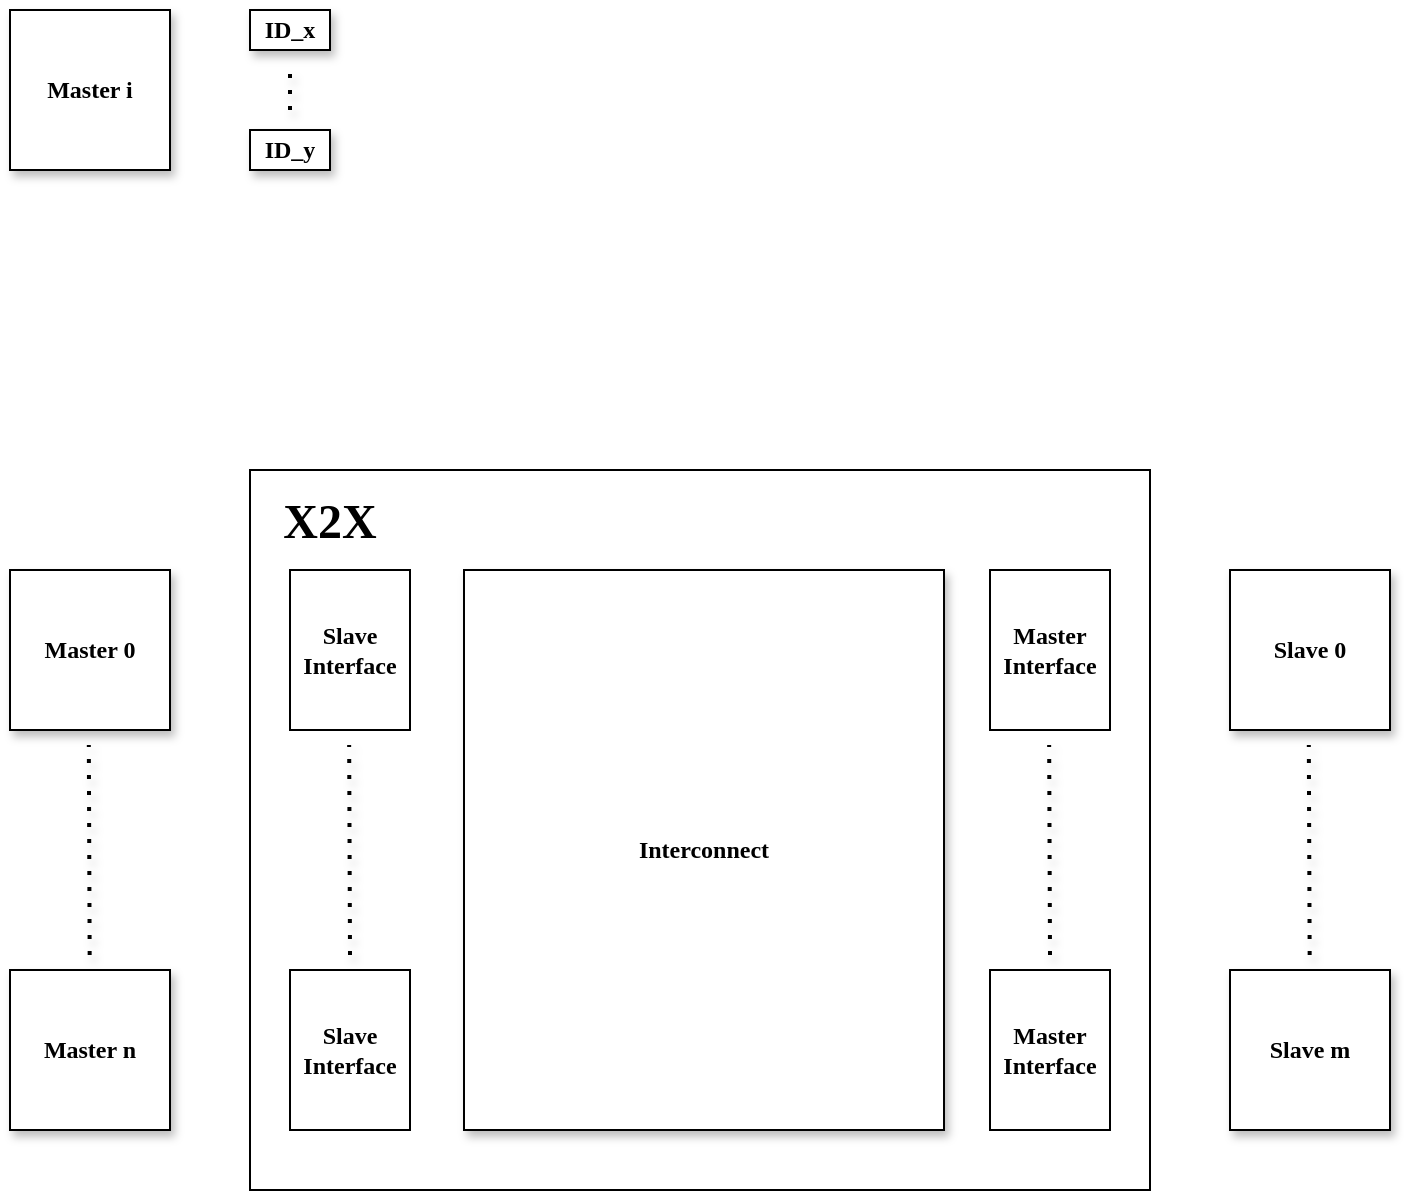 <mxfile version="13.7.5" type="device" pages="4"><diagram id="UUQxDrw_JMJ6pPUvP4u0" name="General"><mxGraphModel dx="1287" dy="624" grid="1" gridSize="10" guides="1" tooltips="1" connect="1" arrows="1" fold="1" page="1" pageScale="1" pageWidth="827" pageHeight="1169" math="0" shadow="0"><root><mxCell id="0"/><mxCell id="1" parent="0"/><mxCell id="ThXJu1HUKOh6JiU48WNh-1" value="&lt;font face=&quot;Times New Roman&quot; style=&quot;font-size: 48px&quot;&gt;&lt;b&gt;X2X&lt;/b&gt;&lt;/font&gt;" style="rounded=0;whiteSpace=wrap;html=1;" parent="1" vertex="1"><mxGeometry x="160" y="350" width="450" height="360" as="geometry"/></mxCell><mxCell id="DUWcECd7--OwE-c-jax4-2" value="&lt;font face=&quot;Times New Roman&quot;&gt;&lt;b&gt;Slave Interface&lt;/b&gt;&lt;/font&gt;" style="rounded=0;whiteSpace=wrap;html=1;" parent="1" vertex="1"><mxGeometry x="180" y="400" width="60" height="80" as="geometry"/></mxCell><mxCell id="DUWcECd7--OwE-c-jax4-4" value="&lt;font face=&quot;Times New Roman&quot;&gt;&lt;b&gt;Master Interface&lt;/b&gt;&lt;/font&gt;" style="rounded=0;whiteSpace=wrap;html=1;" parent="1" vertex="1"><mxGeometry x="530" y="400" width="60" height="80" as="geometry"/></mxCell><mxCell id="DUWcECd7--OwE-c-jax4-23" value="&lt;font face=&quot;Times New Roman&quot;&gt;&lt;b&gt;Slave Interface&lt;/b&gt;&lt;/font&gt;" style="rounded=0;whiteSpace=wrap;html=1;" parent="1" vertex="1"><mxGeometry x="180" y="600" width="60" height="80" as="geometry"/></mxCell><mxCell id="DUWcECd7--OwE-c-jax4-25" value="&lt;font face=&quot;Times New Roman&quot;&gt;&lt;b&gt;Master Interface&lt;/b&gt;&lt;/font&gt;" style="rounded=0;whiteSpace=wrap;html=1;" parent="1" vertex="1"><mxGeometry x="530" y="600" width="60" height="80" as="geometry"/></mxCell><mxCell id="DUWcECd7--OwE-c-jax4-30" value="&lt;font face=&quot;Times New Roman&quot;&gt;&lt;b&gt;Interconnect&lt;/b&gt;&lt;/font&gt;" style="rounded=0;whiteSpace=wrap;html=1;shadow=1;" parent="1" vertex="1"><mxGeometry x="267" y="400" width="240" height="280" as="geometry"/></mxCell><mxCell id="DUWcECd7--OwE-c-jax4-32" value="&lt;font face=&quot;Times New Roman&quot; style=&quot;font-size: 24px&quot;&gt;&lt;b&gt;X2X&lt;/b&gt;&lt;/font&gt;" style="text;html=1;strokeColor=none;fillColor=none;align=center;verticalAlign=middle;whiteSpace=wrap;rounded=0;shadow=1;" parent="1" vertex="1"><mxGeometry x="180" y="366" width="40" height="20" as="geometry"/></mxCell><mxCell id="DUWcECd7--OwE-c-jax4-33" value="" style="endArrow=none;dashed=1;html=1;dashPattern=1 3;strokeWidth=2;shadow=1;" parent="1" edge="1"><mxGeometry width="50" height="50" relative="1" as="geometry"><mxPoint x="210" y="592.5" as="sourcePoint"/><mxPoint x="209.58" y="487.5" as="targetPoint"/></mxGeometry></mxCell><mxCell id="DUWcECd7--OwE-c-jax4-36" value="&lt;font face=&quot;Times New Roman&quot;&gt;&lt;b&gt;Master 0&lt;/b&gt;&lt;/font&gt;" style="whiteSpace=wrap;html=1;aspect=fixed;shadow=1;" parent="1" vertex="1"><mxGeometry x="40" y="400" width="80" height="80" as="geometry"/></mxCell><mxCell id="DUWcECd7--OwE-c-jax4-37" value="&lt;font face=&quot;Times New Roman&quot;&gt;&lt;b&gt;Master n&lt;/b&gt;&lt;/font&gt;" style="whiteSpace=wrap;html=1;aspect=fixed;shadow=1;" parent="1" vertex="1"><mxGeometry x="40" y="600" width="80" height="80" as="geometry"/></mxCell><mxCell id="DUWcECd7--OwE-c-jax4-38" value="&lt;font face=&quot;Times New Roman&quot;&gt;&lt;b&gt;Slave 0&lt;/b&gt;&lt;/font&gt;" style="whiteSpace=wrap;html=1;aspect=fixed;shadow=1;" parent="1" vertex="1"><mxGeometry x="650" y="400" width="80" height="80" as="geometry"/></mxCell><mxCell id="DUWcECd7--OwE-c-jax4-39" value="&lt;font face=&quot;Times New Roman&quot;&gt;&lt;b&gt;Slave m&lt;/b&gt;&lt;/font&gt;" style="whiteSpace=wrap;html=1;aspect=fixed;shadow=1;" parent="1" vertex="1"><mxGeometry x="650" y="600" width="80" height="80" as="geometry"/></mxCell><mxCell id="DUWcECd7--OwE-c-jax4-40" value="&lt;font face=&quot;Times New Roman&quot;&gt;&lt;b&gt;Master i&lt;/b&gt;&lt;/font&gt;" style="whiteSpace=wrap;html=1;aspect=fixed;shadow=1;" parent="1" vertex="1"><mxGeometry x="40" y="120" width="80" height="80" as="geometry"/></mxCell><mxCell id="DUWcECd7--OwE-c-jax4-41" value="&lt;font face=&quot;Times New Roman&quot;&gt;&lt;b&gt;ID_x&lt;/b&gt;&lt;/font&gt;" style="rounded=0;whiteSpace=wrap;html=1;shadow=1;" parent="1" vertex="1"><mxGeometry x="160" y="120" width="40" height="20" as="geometry"/></mxCell><mxCell id="DUWcECd7--OwE-c-jax4-42" value="&lt;font face=&quot;Times New Roman&quot;&gt;&lt;b&gt;ID_y&lt;/b&gt;&lt;/font&gt;" style="rounded=0;whiteSpace=wrap;html=1;shadow=1;" parent="1" vertex="1"><mxGeometry x="160" y="180" width="40" height="20" as="geometry"/></mxCell><mxCell id="DUWcECd7--OwE-c-jax4-44" value="" style="endArrow=none;dashed=1;html=1;dashPattern=1 3;strokeWidth=2;shadow=1;" parent="1" edge="1"><mxGeometry width="50" height="50" relative="1" as="geometry"><mxPoint x="180" y="170" as="sourcePoint"/><mxPoint x="180" y="150" as="targetPoint"/></mxGeometry></mxCell><mxCell id="zOsHK0UlexHoa4VOcQZV-2" value="" style="endArrow=none;dashed=1;html=1;dashPattern=1 3;strokeWidth=2;shadow=1;" edge="1" parent="1"><mxGeometry width="50" height="50" relative="1" as="geometry"><mxPoint x="560" y="592.5" as="sourcePoint"/><mxPoint x="559.58" y="487.5" as="targetPoint"/></mxGeometry></mxCell><mxCell id="zOsHK0UlexHoa4VOcQZV-3" value="" style="endArrow=none;dashed=1;html=1;dashPattern=1 3;strokeWidth=2;shadow=1;" edge="1" parent="1"><mxGeometry width="50" height="50" relative="1" as="geometry"><mxPoint x="79.83" y="592.5" as="sourcePoint"/><mxPoint x="79.41" y="487.5" as="targetPoint"/></mxGeometry></mxCell><mxCell id="zOsHK0UlexHoa4VOcQZV-4" value="" style="endArrow=none;dashed=1;html=1;dashPattern=1 3;strokeWidth=2;shadow=1;" edge="1" parent="1"><mxGeometry width="50" height="50" relative="1" as="geometry"><mxPoint x="689.83" y="592.5" as="sourcePoint"/><mxPoint x="689.41" y="487.5" as="targetPoint"/></mxGeometry></mxCell></root></mxGraphModel></diagram><diagram name="Slave interface" id="BPJD3ErwXsjuDGvuI_x9"><mxGraphModel dx="3953" dy="1514" grid="1" gridSize="10" guides="1" tooltips="1" connect="1" arrows="1" fold="1" page="1" pageScale="1" pageWidth="827" pageHeight="1169" math="0" shadow="0"><root><mxCell id="TjG1pA8Dx7WiAGXkEEh0-0"/><mxCell id="TjG1pA8Dx7WiAGXkEEh0-1" parent="TjG1pA8Dx7WiAGXkEEh0-0"/><mxCell id="TjG1pA8Dx7WiAGXkEEh0-2" value="" style="rounded=0;whiteSpace=wrap;html=1;shadow=1;" vertex="1" parent="TjG1pA8Dx7WiAGXkEEh0-1"><mxGeometry x="-600" y="80" width="230" height="760" as="geometry"/></mxCell><mxCell id="TjG1pA8Dx7WiAGXkEEh0-3" value="" style="rounded=0;whiteSpace=wrap;html=1;shadow=1;" vertex="1" parent="TjG1pA8Dx7WiAGXkEEh0-1"><mxGeometry x="-230" y="80" width="230" height="760" as="geometry"/></mxCell><mxCell id="TjG1pA8Dx7WiAGXkEEh0-4" value="&lt;font face=&quot;Times New Roman&quot;&gt;&lt;b&gt;AW FIFO&lt;/b&gt;&lt;/font&gt;" style="rounded=0;whiteSpace=wrap;html=1;shadow=1;" vertex="1" parent="TjG1pA8Dx7WiAGXkEEh0-1"><mxGeometry x="-550" y="160" width="120" height="80" as="geometry"/></mxCell><mxCell id="TjG1pA8Dx7WiAGXkEEh0-5" value="&lt;font face=&quot;Times New Roman&quot;&gt;&lt;b&gt;AR FIFO&lt;/b&gt;&lt;/font&gt;" style="rounded=0;whiteSpace=wrap;html=1;shadow=1;" vertex="1" parent="TjG1pA8Dx7WiAGXkEEh0-1"><mxGeometry x="-550" y="310" width="120" height="80" as="geometry"/></mxCell><mxCell id="TjG1pA8Dx7WiAGXkEEh0-6" value="&lt;font face=&quot;Times New Roman&quot;&gt;&lt;b&gt;W FIFO&lt;/b&gt;&lt;/font&gt;" style="rounded=0;whiteSpace=wrap;html=1;shadow=1;" vertex="1" parent="TjG1pA8Dx7WiAGXkEEh0-1"><mxGeometry x="-550" y="490" width="120" height="80" as="geometry"/></mxCell><mxCell id="TjG1pA8Dx7WiAGXkEEh0-7" value="&lt;font face=&quot;Times New Roman&quot;&gt;&lt;b&gt;Configuarable&lt;br&gt;FF&lt;br&gt;Stage&lt;/b&gt;&lt;/font&gt;" style="rounded=0;whiteSpace=wrap;html=1;shadow=1;" vertex="1" parent="TjG1pA8Dx7WiAGXkEEh0-1"><mxGeometry x="-550" y="610" width="120" height="200" as="geometry"/></mxCell><mxCell id="TjG1pA8Dx7WiAGXkEEh0-8" value="" style="shape=flexArrow;endArrow=classic;startArrow=classic;html=1;shadow=1;" edge="1" parent="TjG1pA8Dx7WiAGXkEEh0-1"><mxGeometry width="50" height="50" relative="1" as="geometry"><mxPoint x="-760" y="200" as="sourcePoint"/><mxPoint x="-600" y="200" as="targetPoint"/></mxGeometry></mxCell><mxCell id="TjG1pA8Dx7WiAGXkEEh0-9" value="&lt;font face=&quot;Times New Roman&quot;&gt;&lt;b&gt;AW channel&lt;/b&gt;&lt;/font&gt;" style="text;html=1;strokeColor=none;fillColor=none;align=center;verticalAlign=middle;whiteSpace=wrap;rounded=0;shadow=1;" vertex="1" parent="TjG1pA8Dx7WiAGXkEEh0-1"><mxGeometry x="-700" y="170" width="40" height="20" as="geometry"/></mxCell><mxCell id="TjG1pA8Dx7WiAGXkEEh0-10" value="" style="shape=flexArrow;endArrow=classic;startArrow=classic;html=1;shadow=1;" edge="1" parent="TjG1pA8Dx7WiAGXkEEh0-1"><mxGeometry width="50" height="50" relative="1" as="geometry"><mxPoint x="-760" y="350" as="sourcePoint"/><mxPoint x="-600" y="350" as="targetPoint"/></mxGeometry></mxCell><mxCell id="TjG1pA8Dx7WiAGXkEEh0-11" value="&lt;font face=&quot;Times New Roman&quot;&gt;&lt;b&gt;AR&lt;br&gt;channel&lt;br&gt;&lt;/b&gt;&lt;/font&gt;" style="text;html=1;strokeColor=none;fillColor=none;align=center;verticalAlign=middle;whiteSpace=wrap;rounded=0;shadow=1;" vertex="1" parent="TjG1pA8Dx7WiAGXkEEh0-1"><mxGeometry x="-700" y="320" width="40" height="20" as="geometry"/></mxCell><mxCell id="TjG1pA8Dx7WiAGXkEEh0-12" value="" style="shape=flexArrow;endArrow=classic;startArrow=classic;html=1;shadow=1;" edge="1" parent="TjG1pA8Dx7WiAGXkEEh0-1"><mxGeometry width="50" height="50" relative="1" as="geometry"><mxPoint x="-760" y="530" as="sourcePoint"/><mxPoint x="-600" y="530" as="targetPoint"/></mxGeometry></mxCell><mxCell id="TjG1pA8Dx7WiAGXkEEh0-13" value="&lt;font face=&quot;Times New Roman&quot;&gt;&lt;b&gt;W&lt;br&gt;channel&lt;br&gt;&lt;/b&gt;&lt;/font&gt;" style="text;html=1;strokeColor=none;fillColor=none;align=center;verticalAlign=middle;whiteSpace=wrap;rounded=0;shadow=1;" vertex="1" parent="TjG1pA8Dx7WiAGXkEEh0-1"><mxGeometry x="-700" y="500" width="40" height="20" as="geometry"/></mxCell><mxCell id="TjG1pA8Dx7WiAGXkEEh0-14" value="" style="shape=flexArrow;endArrow=classic;startArrow=classic;html=1;shadow=1;" edge="1" parent="TjG1pA8Dx7WiAGXkEEh0-1"><mxGeometry width="50" height="50" relative="1" as="geometry"><mxPoint x="-760" y="650" as="sourcePoint"/><mxPoint x="-600" y="650" as="targetPoint"/></mxGeometry></mxCell><mxCell id="TjG1pA8Dx7WiAGXkEEh0-15" value="&lt;font face=&quot;Times New Roman&quot;&gt;&lt;b&gt;R&lt;br&gt;Channel&lt;br&gt;&lt;/b&gt;&lt;/font&gt;" style="text;html=1;strokeColor=none;fillColor=none;align=center;verticalAlign=middle;whiteSpace=wrap;rounded=0;shadow=1;" vertex="1" parent="TjG1pA8Dx7WiAGXkEEh0-1"><mxGeometry x="-700" y="620" width="40" height="20" as="geometry"/></mxCell><mxCell id="TjG1pA8Dx7WiAGXkEEh0-16" value="" style="shape=flexArrow;endArrow=classic;startArrow=classic;html=1;shadow=1;" edge="1" parent="TjG1pA8Dx7WiAGXkEEh0-1"><mxGeometry width="50" height="50" relative="1" as="geometry"><mxPoint x="-760" y="770" as="sourcePoint"/><mxPoint x="-600" y="770" as="targetPoint"/></mxGeometry></mxCell><mxCell id="TjG1pA8Dx7WiAGXkEEh0-17" value="&lt;font face=&quot;Times New Roman&quot;&gt;&lt;b&gt;B&lt;br&gt;Channel&lt;br&gt;&lt;/b&gt;&lt;/font&gt;" style="text;html=1;strokeColor=none;fillColor=none;align=center;verticalAlign=middle;whiteSpace=wrap;rounded=0;shadow=1;" vertex="1" parent="TjG1pA8Dx7WiAGXkEEh0-1"><mxGeometry x="-700" y="740" width="40" height="20" as="geometry"/></mxCell><mxCell id="TjG1pA8Dx7WiAGXkEEh0-18" style="edgeStyle=orthogonalEdgeStyle;rounded=0;orthogonalLoop=1;jettySize=auto;html=1;shadow=1;" edge="1" parent="TjG1pA8Dx7WiAGXkEEh0-1" source="TjG1pA8Dx7WiAGXkEEh0-20"><mxGeometry relative="1" as="geometry"><mxPoint x="110" y="270" as="targetPoint"/><Array as="points"><mxPoint x="110" y="270"/></Array></mxGeometry></mxCell><mxCell id="TjG1pA8Dx7WiAGXkEEh0-19" style="edgeStyle=orthogonalEdgeStyle;rounded=0;orthogonalLoop=1;jettySize=auto;html=1;shadow=1;" edge="1" parent="TjG1pA8Dx7WiAGXkEEh0-1" source="TjG1pA8Dx7WiAGXkEEh0-20"><mxGeometry relative="1" as="geometry"><mxPoint x="110" y="230" as="targetPoint"/><Array as="points"><mxPoint x="-50" y="230"/><mxPoint x="-50" y="230"/></Array></mxGeometry></mxCell><mxCell id="TjG1pA8Dx7WiAGXkEEh0-20" value="&lt;font face=&quot;Times New Roman&quot;&gt;&lt;b&gt;AW&lt;br&gt;DECODER&lt;/b&gt;&lt;/font&gt;" style="rounded=0;whiteSpace=wrap;html=1;shadow=1;" vertex="1" parent="TjG1pA8Dx7WiAGXkEEh0-1"><mxGeometry x="-180" y="220" width="120" height="60" as="geometry"/></mxCell><mxCell id="TjG1pA8Dx7WiAGXkEEh0-21" value="&lt;font face=&quot;Times New Roman&quot;&gt;&lt;b&gt;AR&lt;br&gt;DECODER&lt;/b&gt;&lt;/font&gt;" style="rounded=0;whiteSpace=wrap;html=1;shadow=1;" vertex="1" parent="TjG1pA8Dx7WiAGXkEEh0-1"><mxGeometry x="-180" y="380" width="120" height="60" as="geometry"/></mxCell><mxCell id="TjG1pA8Dx7WiAGXkEEh0-22" value="&lt;font face=&quot;Times New Roman&quot;&gt;&lt;b&gt;AW ID&lt;br&gt;INSERTER&lt;/b&gt;&lt;/font&gt;" style="rounded=0;whiteSpace=wrap;html=1;shadow=1;" vertex="1" parent="TjG1pA8Dx7WiAGXkEEh0-1"><mxGeometry x="-180" y="140" width="120" height="60" as="geometry"/></mxCell><mxCell id="TjG1pA8Dx7WiAGXkEEh0-23" value="&lt;font face=&quot;Times New Roman&quot;&gt;&lt;b&gt;AR ID&lt;br&gt;INSERTER&lt;/b&gt;&lt;/font&gt;" style="rounded=0;whiteSpace=wrap;html=1;shadow=1;" vertex="1" parent="TjG1pA8Dx7WiAGXkEEh0-1"><mxGeometry x="-180" y="300" width="120" height="60" as="geometry"/></mxCell><mxCell id="TjG1pA8Dx7WiAGXkEEh0-24" value="" style="endArrow=none;html=1;shadow=1;" edge="1" parent="TjG1pA8Dx7WiAGXkEEh0-1"><mxGeometry width="50" height="50" relative="1" as="geometry"><mxPoint x="-360" y="540" as="sourcePoint"/><mxPoint x="60" y="540" as="targetPoint"/></mxGeometry></mxCell><mxCell id="TjG1pA8Dx7WiAGXkEEh0-25" value="" style="endArrow=none;html=1;shadow=1;" edge="1" parent="TjG1pA8Dx7WiAGXkEEh0-1"><mxGeometry width="50" height="50" relative="1" as="geometry"><mxPoint x="-60" y="170" as="sourcePoint"/><mxPoint x="60" y="170" as="targetPoint"/></mxGeometry></mxCell><mxCell id="TjG1pA8Dx7WiAGXkEEh0-26" value="" style="endArrow=classic;html=1;shadow=1;" edge="1" parent="TjG1pA8Dx7WiAGXkEEh0-1"><mxGeometry width="50" height="50" relative="1" as="geometry"><mxPoint x="60" y="170" as="sourcePoint"/><mxPoint x="110" y="120" as="targetPoint"/></mxGeometry></mxCell><mxCell id="TjG1pA8Dx7WiAGXkEEh0-27" value="&lt;font face=&quot;Times New Roman&quot;&gt;&lt;b&gt;extend_ID&lt;/b&gt;&lt;/font&gt;" style="text;html=1;strokeColor=none;fillColor=none;align=center;verticalAlign=middle;whiteSpace=wrap;rounded=0;shadow=1;" vertex="1" parent="TjG1pA8Dx7WiAGXkEEh0-1"><mxGeometry x="-20" y="150" width="40" height="20" as="geometry"/></mxCell><mxCell id="TjG1pA8Dx7WiAGXkEEh0-28" value="" style="endArrow=classic;html=1;shadow=1;" edge="1" parent="TjG1pA8Dx7WiAGXkEEh0-1"><mxGeometry width="50" height="50" relative="1" as="geometry"><mxPoint x="60" y="170" as="sourcePoint"/><mxPoint x="110" y="220" as="targetPoint"/></mxGeometry></mxCell><mxCell id="TjG1pA8Dx7WiAGXkEEh0-29" value="" style="endArrow=none;dashed=1;html=1;dashPattern=1 3;strokeWidth=2;shadow=1;" edge="1" parent="TjG1pA8Dx7WiAGXkEEh0-1"><mxGeometry width="50" height="50" relative="1" as="geometry"><mxPoint x="100" y="200" as="sourcePoint"/><mxPoint x="100" y="140" as="targetPoint"/></mxGeometry></mxCell><mxCell id="TjG1pA8Dx7WiAGXkEEh0-30" value="" style="endArrow=classic;html=1;shadow=1;" edge="1" parent="TjG1pA8Dx7WiAGXkEEh0-1"><mxGeometry width="50" height="50" relative="1" as="geometry"><mxPoint x="60" y="540" as="sourcePoint"/><mxPoint x="110" y="490" as="targetPoint"/></mxGeometry></mxCell><mxCell id="TjG1pA8Dx7WiAGXkEEh0-31" value="" style="endArrow=classic;html=1;shadow=1;" edge="1" parent="TjG1pA8Dx7WiAGXkEEh0-1"><mxGeometry width="50" height="50" relative="1" as="geometry"><mxPoint x="60" y="540" as="sourcePoint"/><mxPoint x="110" y="590" as="targetPoint"/></mxGeometry></mxCell><mxCell id="TjG1pA8Dx7WiAGXkEEh0-32" value="" style="endArrow=none;dashed=1;html=1;dashPattern=1 3;strokeWidth=2;shadow=1;" edge="1" parent="TjG1pA8Dx7WiAGXkEEh0-1"><mxGeometry width="50" height="50" relative="1" as="geometry"><mxPoint x="100" y="570" as="sourcePoint"/><mxPoint x="100" y="510" as="targetPoint"/></mxGeometry></mxCell><mxCell id="TjG1pA8Dx7WiAGXkEEh0-33" value="" style="endArrow=none;html=1;shadow=1;" edge="1" parent="TjG1pA8Dx7WiAGXkEEh0-1"><mxGeometry width="50" height="50" relative="1" as="geometry"><mxPoint x="-60" y="330" as="sourcePoint"/><mxPoint x="60" y="330" as="targetPoint"/></mxGeometry></mxCell><mxCell id="TjG1pA8Dx7WiAGXkEEh0-34" value="" style="endArrow=classic;html=1;shadow=1;" edge="1" parent="TjG1pA8Dx7WiAGXkEEh0-1"><mxGeometry width="50" height="50" relative="1" as="geometry"><mxPoint x="60" y="330" as="sourcePoint"/><mxPoint x="110" y="280" as="targetPoint"/></mxGeometry></mxCell><mxCell id="TjG1pA8Dx7WiAGXkEEh0-35" value="&lt;font face=&quot;Times New Roman&quot;&gt;&lt;b&gt;extend_ID&lt;/b&gt;&lt;/font&gt;" style="text;html=1;strokeColor=none;fillColor=none;align=center;verticalAlign=middle;whiteSpace=wrap;rounded=0;shadow=1;" vertex="1" parent="TjG1pA8Dx7WiAGXkEEh0-1"><mxGeometry x="-20" y="310" width="40" height="20" as="geometry"/></mxCell><mxCell id="TjG1pA8Dx7WiAGXkEEh0-36" value="" style="endArrow=classic;html=1;shadow=1;" edge="1" parent="TjG1pA8Dx7WiAGXkEEh0-1"><mxGeometry width="50" height="50" relative="1" as="geometry"><mxPoint x="60" y="330" as="sourcePoint"/><mxPoint x="110" y="380" as="targetPoint"/></mxGeometry></mxCell><mxCell id="TjG1pA8Dx7WiAGXkEEh0-37" value="" style="endArrow=none;dashed=1;html=1;dashPattern=1 3;strokeWidth=2;shadow=1;" edge="1" parent="TjG1pA8Dx7WiAGXkEEh0-1"><mxGeometry width="50" height="50" relative="1" as="geometry"><mxPoint x="100" y="360" as="sourcePoint"/><mxPoint x="100" y="300" as="targetPoint"/></mxGeometry></mxCell><mxCell id="TjG1pA8Dx7WiAGXkEEh0-38" value="&lt;font face=&quot;Times New Roman&quot;&gt;&lt;b&gt;slave_sel_0&lt;/b&gt;&lt;/font&gt;" style="text;html=1;strokeColor=none;fillColor=none;align=center;verticalAlign=middle;whiteSpace=wrap;rounded=0;shadow=1;" vertex="1" parent="TjG1pA8Dx7WiAGXkEEh0-1"><mxGeometry x="-20" y="210" width="40" height="20" as="geometry"/></mxCell><mxCell id="TjG1pA8Dx7WiAGXkEEh0-39" value="&lt;font face=&quot;Times New Roman&quot;&gt;&lt;b&gt;slave_sel_m&lt;/b&gt;&lt;/font&gt;" style="text;html=1;strokeColor=none;fillColor=none;align=center;verticalAlign=middle;whiteSpace=wrap;rounded=0;shadow=1;" vertex="1" parent="TjG1pA8Dx7WiAGXkEEh0-1"><mxGeometry x="-20" y="250" width="40" height="20" as="geometry"/></mxCell><mxCell id="TjG1pA8Dx7WiAGXkEEh0-40" value="" style="endArrow=none;dashed=1;html=1;dashPattern=1 3;strokeWidth=2;shadow=1;" edge="1" parent="TjG1pA8Dx7WiAGXkEEh0-1"><mxGeometry width="50" height="50" relative="1" as="geometry"><mxPoint x="-0.24" y="255" as="sourcePoint"/><mxPoint x="-0.24" y="235" as="targetPoint"/></mxGeometry></mxCell><mxCell id="TjG1pA8Dx7WiAGXkEEh0-41" style="edgeStyle=orthogonalEdgeStyle;rounded=0;orthogonalLoop=1;jettySize=auto;html=1;shadow=1;" edge="1" parent="TjG1pA8Dx7WiAGXkEEh0-1"><mxGeometry relative="1" as="geometry"><mxPoint x="110" y="430" as="targetPoint"/><mxPoint x="-60" y="430" as="sourcePoint"/><Array as="points"><mxPoint x="110" y="430"/></Array></mxGeometry></mxCell><mxCell id="TjG1pA8Dx7WiAGXkEEh0-42" style="edgeStyle=orthogonalEdgeStyle;rounded=0;orthogonalLoop=1;jettySize=auto;html=1;shadow=1;" edge="1" parent="TjG1pA8Dx7WiAGXkEEh0-1"><mxGeometry relative="1" as="geometry"><mxPoint x="110" y="390" as="targetPoint"/><mxPoint x="-60" y="390" as="sourcePoint"/><Array as="points"><mxPoint x="-50" y="390"/><mxPoint x="-50" y="390"/></Array></mxGeometry></mxCell><mxCell id="TjG1pA8Dx7WiAGXkEEh0-43" value="&lt;font face=&quot;Times New Roman&quot;&gt;&lt;b&gt;slave_sel_0&lt;/b&gt;&lt;/font&gt;" style="text;html=1;strokeColor=none;fillColor=none;align=center;verticalAlign=middle;whiteSpace=wrap;rounded=0;shadow=1;" vertex="1" parent="TjG1pA8Dx7WiAGXkEEh0-1"><mxGeometry x="-20" y="370" width="40" height="20" as="geometry"/></mxCell><mxCell id="TjG1pA8Dx7WiAGXkEEh0-44" value="&lt;font face=&quot;Times New Roman&quot;&gt;&lt;b&gt;slave_sel_m&lt;/b&gt;&lt;/font&gt;" style="text;html=1;strokeColor=none;fillColor=none;align=center;verticalAlign=middle;whiteSpace=wrap;rounded=0;shadow=1;" vertex="1" parent="TjG1pA8Dx7WiAGXkEEh0-1"><mxGeometry x="-20" y="410" width="40" height="20" as="geometry"/></mxCell><mxCell id="TjG1pA8Dx7WiAGXkEEh0-45" value="" style="endArrow=none;dashed=1;html=1;dashPattern=1 3;strokeWidth=2;shadow=1;" edge="1" parent="TjG1pA8Dx7WiAGXkEEh0-1"><mxGeometry width="50" height="50" relative="1" as="geometry"><mxPoint x="-0.24" y="415" as="sourcePoint"/><mxPoint x="-0.24" y="395" as="targetPoint"/></mxGeometry></mxCell><mxCell id="TjG1pA8Dx7WiAGXkEEh0-46" value="" style="shape=flexArrow;endArrow=classic;startArrow=classic;html=1;shadow=1;" edge="1" parent="TjG1pA8Dx7WiAGXkEEh0-1"><mxGeometry width="50" height="50" relative="1" as="geometry"><mxPoint x="-370" y="200" as="sourcePoint"/><mxPoint x="-230" y="200" as="targetPoint"/></mxGeometry></mxCell><mxCell id="TjG1pA8Dx7WiAGXkEEh0-47" value="" style="shape=flexArrow;endArrow=classic;startArrow=classic;html=1;shadow=1;" edge="1" parent="TjG1pA8Dx7WiAGXkEEh0-1"><mxGeometry width="50" height="50" relative="1" as="geometry"><mxPoint x="-370" y="360" as="sourcePoint"/><mxPoint x="-230" y="360" as="targetPoint"/></mxGeometry></mxCell><mxCell id="TjG1pA8Dx7WiAGXkEEh0-48" value="&lt;font face=&quot;Times New Roman&quot;&gt;&lt;b&gt;R ORDERING&lt;/b&gt;&lt;/font&gt;" style="rounded=0;whiteSpace=wrap;html=1;shadow=1;" vertex="1" parent="TjG1pA8Dx7WiAGXkEEh0-1"><mxGeometry x="-180" y="620" width="120" height="80" as="geometry"/></mxCell><mxCell id="TjG1pA8Dx7WiAGXkEEh0-49" value="&lt;font face=&quot;Times New Roman&quot;&gt;&lt;b&gt;B ORDERING&lt;/b&gt;&lt;/font&gt;" style="rounded=0;whiteSpace=wrap;html=1;shadow=1;" vertex="1" parent="TjG1pA8Dx7WiAGXkEEh0-1"><mxGeometry x="-180" y="740" width="120" height="80" as="geometry"/></mxCell><mxCell id="TjG1pA8Dx7WiAGXkEEh0-50" value="" style="endArrow=classic;html=1;entryX=1;entryY=0.125;entryDx=0;entryDy=0;entryPerimeter=0;shadow=1;" edge="1" parent="TjG1pA8Dx7WiAGXkEEh0-1" target="TjG1pA8Dx7WiAGXkEEh0-48"><mxGeometry width="50" height="50" relative="1" as="geometry"><mxPoint x="100" y="630" as="sourcePoint"/><mxPoint x="150" y="580" as="targetPoint"/></mxGeometry></mxCell><mxCell id="TjG1pA8Dx7WiAGXkEEh0-51" value="" style="endArrow=classic;html=1;entryX=1;entryY=0.125;entryDx=0;entryDy=0;entryPerimeter=0;shadow=1;" edge="1" parent="TjG1pA8Dx7WiAGXkEEh0-1"><mxGeometry width="50" height="50" relative="1" as="geometry"><mxPoint x="100" y="690" as="sourcePoint"/><mxPoint x="-60" y="690" as="targetPoint"/></mxGeometry></mxCell><mxCell id="TjG1pA8Dx7WiAGXkEEh0-52" value="" style="endArrow=none;dashed=1;html=1;dashPattern=1 3;strokeWidth=2;shadow=1;" edge="1" parent="TjG1pA8Dx7WiAGXkEEh0-1"><mxGeometry width="50" height="50" relative="1" as="geometry"><mxPoint x="30" y="680" as="sourcePoint"/><mxPoint x="30" y="640" as="targetPoint"/></mxGeometry></mxCell><mxCell id="TjG1pA8Dx7WiAGXkEEh0-53" value="" style="endArrow=classic;html=1;entryX=1;entryY=0.125;entryDx=0;entryDy=0;entryPerimeter=0;shadow=1;" edge="1" parent="TjG1pA8Dx7WiAGXkEEh0-1"><mxGeometry width="50" height="50" relative="1" as="geometry"><mxPoint x="100" y="750" as="sourcePoint"/><mxPoint x="-60" y="750" as="targetPoint"/></mxGeometry></mxCell><mxCell id="TjG1pA8Dx7WiAGXkEEh0-54" value="" style="endArrow=classic;html=1;entryX=1;entryY=0.125;entryDx=0;entryDy=0;entryPerimeter=0;shadow=1;" edge="1" parent="TjG1pA8Dx7WiAGXkEEh0-1"><mxGeometry width="50" height="50" relative="1" as="geometry"><mxPoint x="100" y="810" as="sourcePoint"/><mxPoint x="-60" y="810" as="targetPoint"/></mxGeometry></mxCell><mxCell id="TjG1pA8Dx7WiAGXkEEh0-55" value="" style="endArrow=none;dashed=1;html=1;dashPattern=1 3;strokeWidth=2;shadow=1;" edge="1" parent="TjG1pA8Dx7WiAGXkEEh0-1"><mxGeometry width="50" height="50" relative="1" as="geometry"><mxPoint x="30" y="800" as="sourcePoint"/><mxPoint x="30" y="760" as="targetPoint"/></mxGeometry></mxCell><mxCell id="TjG1pA8Dx7WiAGXkEEh0-56" value="" style="shape=flexArrow;endArrow=classic;startArrow=classic;html=1;shadow=1;" edge="1" parent="TjG1pA8Dx7WiAGXkEEh0-1"><mxGeometry width="50" height="50" relative="1" as="geometry"><mxPoint x="-370" y="649.5" as="sourcePoint"/><mxPoint x="-230" y="649.5" as="targetPoint"/></mxGeometry></mxCell><mxCell id="TjG1pA8Dx7WiAGXkEEh0-57" value="" style="shape=flexArrow;endArrow=classic;startArrow=classic;html=1;shadow=1;" edge="1" parent="TjG1pA8Dx7WiAGXkEEh0-1"><mxGeometry width="50" height="50" relative="1" as="geometry"><mxPoint x="-370" y="769.5" as="sourcePoint"/><mxPoint x="-230" y="769.5" as="targetPoint"/></mxGeometry></mxCell><mxCell id="TjG1pA8Dx7WiAGXkEEh0-58" value="&lt;font face=&quot;Times New Roman&quot; style=&quot;font-size: 24px&quot;&gt;&lt;b&gt;Input Stage&lt;/b&gt;&lt;/font&gt;" style="text;html=1;strokeColor=none;fillColor=none;align=center;verticalAlign=middle;whiteSpace=wrap;rounded=0;shadow=1;" vertex="1" parent="TjG1pA8Dx7WiAGXkEEh0-1"><mxGeometry x="-565" y="110" width="160" height="20" as="geometry"/></mxCell><mxCell id="TjG1pA8Dx7WiAGXkEEh0-59" value="&lt;font face=&quot;Times New Roman&quot; style=&quot;font-size: 24px&quot;&gt;&lt;b&gt;Decode Stage&lt;/b&gt;&lt;/font&gt;" style="text;html=1;strokeColor=none;fillColor=none;align=center;verticalAlign=middle;whiteSpace=wrap;rounded=0;shadow=1;" vertex="1" parent="TjG1pA8Dx7WiAGXkEEh0-1"><mxGeometry x="-215" y="110" width="200" height="20" as="geometry"/></mxCell></root></mxGraphModel></diagram><diagram id="oMzNaaOBIxMNqY_REhCL" name="Master interface"><mxGraphModel dx="3126" dy="1514" grid="1" gridSize="10" guides="1" tooltips="1" connect="1" arrows="1" fold="1" page="1" pageScale="1" pageWidth="827" pageHeight="1169" math="0" shadow="0"><root><mxCell id="109nBN-WJ8EbVXc0wUZw-0"/><mxCell id="109nBN-WJ8EbVXc0wUZw-1" parent="109nBN-WJ8EbVXc0wUZw-0"/><mxCell id="PG55DES5MU6x1LYT-Zk1-0" value="" style="rounded=0;whiteSpace=wrap;html=1;shadow=1;" vertex="1" parent="109nBN-WJ8EbVXc0wUZw-1"><mxGeometry x="440" y="80" width="230" height="640" as="geometry"/></mxCell><mxCell id="PG55DES5MU6x1LYT-Zk1-3" value="&lt;font face=&quot;Times New Roman&quot;&gt;&lt;b&gt;W FIFO&lt;/b&gt;&lt;/font&gt;" style="rounded=0;whiteSpace=wrap;html=1;shadow=1;" vertex="1" parent="109nBN-WJ8EbVXc0wUZw-1"><mxGeometry x="490" y="160" width="120" height="80" as="geometry"/></mxCell><mxCell id="PG55DES5MU6x1LYT-Zk1-4" value="&lt;font face=&quot;Times New Roman&quot;&gt;&lt;b&gt;R FIFO&lt;/b&gt;&lt;/font&gt;" style="rounded=0;whiteSpace=wrap;html=1;shadow=1;" vertex="1" parent="109nBN-WJ8EbVXc0wUZw-1"><mxGeometry x="490" y="460" width="120" height="80" as="geometry"/></mxCell><mxCell id="PG55DES5MU6x1LYT-Zk1-5" value="&lt;font face=&quot;Times New Roman&quot;&gt;&lt;b&gt;Address&lt;br&gt;Channels&lt;/b&gt;&lt;/font&gt;" style="rounded=0;whiteSpace=wrap;html=1;shadow=1;" vertex="1" parent="109nBN-WJ8EbVXc0wUZw-1"><mxGeometry x="490" y="260" width="120" height="170" as="geometry"/></mxCell><mxCell id="PG55DES5MU6x1LYT-Zk1-56" value="&lt;font face=&quot;Times New Roman&quot; style=&quot;font-size: 24px&quot;&gt;&lt;b&gt;Output Stage&lt;/b&gt;&lt;/font&gt;" style="text;html=1;strokeColor=none;fillColor=none;align=center;verticalAlign=middle;whiteSpace=wrap;rounded=0;shadow=1;" vertex="1" parent="109nBN-WJ8EbVXc0wUZw-1"><mxGeometry x="475" y="110" width="160" height="20" as="geometry"/></mxCell><mxCell id="yeAx2ylY4B7dK7FrcqM4-4" value="" style="shape=flexArrow;endArrow=classic;startArrow=classic;html=1;shadow=1;" edge="1" parent="109nBN-WJ8EbVXc0wUZw-1"><mxGeometry width="50" height="50" relative="1" as="geometry"><mxPoint x="320" y="199.5" as="sourcePoint"/><mxPoint x="440" y="199.5" as="targetPoint"/></mxGeometry></mxCell><mxCell id="yeAx2ylY4B7dK7FrcqM4-7" value="" style="shape=flexArrow;endArrow=classic;startArrow=classic;html=1;shadow=1;" edge="1" parent="109nBN-WJ8EbVXc0wUZw-1"><mxGeometry width="50" height="50" relative="1" as="geometry"><mxPoint x="320" y="500" as="sourcePoint"/><mxPoint x="440" y="500" as="targetPoint"/></mxGeometry></mxCell><mxCell id="yeAx2ylY4B7dK7FrcqM4-8" value="" style="shape=flexArrow;endArrow=classic;startArrow=classic;html=1;shadow=1;" edge="1" parent="109nBN-WJ8EbVXc0wUZw-1"><mxGeometry width="50" height="50" relative="1" as="geometry"><mxPoint x="320" y="299.41" as="sourcePoint"/><mxPoint x="440" y="299.41" as="targetPoint"/></mxGeometry></mxCell><mxCell id="yeAx2ylY4B7dK7FrcqM4-9" value="" style="shape=flexArrow;endArrow=classic;startArrow=classic;html=1;shadow=1;" edge="1" parent="109nBN-WJ8EbVXc0wUZw-1"><mxGeometry width="50" height="50" relative="1" as="geometry"><mxPoint x="320" y="399.41" as="sourcePoint"/><mxPoint x="440" y="399.41" as="targetPoint"/></mxGeometry></mxCell><mxCell id="t8OK9E9M_AJN1UsH5wnX-16" value="" style="rounded=0;whiteSpace=wrap;html=1;shadow=1;" vertex="1" parent="109nBN-WJ8EbVXc0wUZw-1"><mxGeometry x="160" y="80" width="160" height="640" as="geometry"/></mxCell><mxCell id="t8OK9E9M_AJN1UsH5wnX-17" value="&lt;font face=&quot;Times New Roman&quot;&gt;&lt;b&gt;AW&lt;br&gt;Arbiter&lt;/b&gt;&lt;/font&gt;" style="rounded=0;whiteSpace=wrap;html=1;shadow=1;" vertex="1" parent="109nBN-WJ8EbVXc0wUZw-1"><mxGeometry x="180" y="270" width="120" height="60" as="geometry"/></mxCell><mxCell id="t8OK9E9M_AJN1UsH5wnX-18" value="&lt;font face=&quot;Times New Roman&quot;&gt;&lt;b&gt;AR &lt;br&gt;Arbiter&lt;/b&gt;&lt;/font&gt;" style="rounded=0;whiteSpace=wrap;html=1;shadow=1;" vertex="1" parent="109nBN-WJ8EbVXc0wUZw-1"><mxGeometry x="180" y="370" width="120" height="60" as="geometry"/></mxCell><mxCell id="t8OK9E9M_AJN1UsH5wnX-19" value="&lt;font face=&quot;Times New Roman&quot;&gt;&lt;b&gt;W&lt;br&gt;Arbiter&lt;/b&gt;&lt;/font&gt;" style="rounded=0;whiteSpace=wrap;html=1;shadow=1;" vertex="1" parent="109nBN-WJ8EbVXc0wUZw-1"><mxGeometry x="180" y="170" width="120" height="60" as="geometry"/></mxCell><mxCell id="t8OK9E9M_AJN1UsH5wnX-20" value="&lt;b&gt;&lt;font face=&quot;Times New Roman&quot;&gt;R&lt;br&gt;Decoder&lt;/font&gt;&lt;/b&gt;" style="rounded=0;whiteSpace=wrap;html=1;shadow=1;" vertex="1" parent="109nBN-WJ8EbVXc0wUZw-1"><mxGeometry x="180" y="470" width="120" height="60" as="geometry"/></mxCell><mxCell id="t8OK9E9M_AJN1UsH5wnX-21" value="" style="endArrow=classic;html=1;shadow=1;" edge="1" parent="109nBN-WJ8EbVXc0wUZw-1"><mxGeometry width="50" height="50" relative="1" as="geometry"><mxPoint x="60" y="179.17" as="sourcePoint"/><mxPoint x="180" y="179.17" as="targetPoint"/></mxGeometry></mxCell><mxCell id="t8OK9E9M_AJN1UsH5wnX-22" value="" style="endArrow=classic;html=1;shadow=1;" edge="1" parent="109nBN-WJ8EbVXc0wUZw-1"><mxGeometry width="50" height="50" relative="1" as="geometry"><mxPoint x="60" y="220" as="sourcePoint"/><mxPoint x="180" y="220" as="targetPoint"/></mxGeometry></mxCell><mxCell id="t8OK9E9M_AJN1UsH5wnX-23" value="" style="endArrow=none;dashed=1;html=1;dashPattern=1 3;strokeWidth=2;shadow=1;" edge="1" parent="109nBN-WJ8EbVXc0wUZw-1"><mxGeometry width="50" height="50" relative="1" as="geometry"><mxPoint x="120" y="210" as="sourcePoint"/><mxPoint x="120" y="190" as="targetPoint"/></mxGeometry></mxCell><mxCell id="t8OK9E9M_AJN1UsH5wnX-24" value="" style="endArrow=classic;html=1;shadow=1;" edge="1" parent="109nBN-WJ8EbVXc0wUZw-1"><mxGeometry width="50" height="50" relative="1" as="geometry"><mxPoint x="60" y="279.08" as="sourcePoint"/><mxPoint x="180" y="279.08" as="targetPoint"/></mxGeometry></mxCell><mxCell id="t8OK9E9M_AJN1UsH5wnX-25" value="" style="endArrow=classic;html=1;shadow=1;" edge="1" parent="109nBN-WJ8EbVXc0wUZw-1"><mxGeometry width="50" height="50" relative="1" as="geometry"><mxPoint x="60" y="319.91" as="sourcePoint"/><mxPoint x="180" y="319.91" as="targetPoint"/></mxGeometry></mxCell><mxCell id="t8OK9E9M_AJN1UsH5wnX-26" value="" style="endArrow=none;dashed=1;html=1;dashPattern=1 3;strokeWidth=2;shadow=1;" edge="1" parent="109nBN-WJ8EbVXc0wUZw-1"><mxGeometry width="50" height="50" relative="1" as="geometry"><mxPoint x="120" y="309.91" as="sourcePoint"/><mxPoint x="120" y="289.91" as="targetPoint"/></mxGeometry></mxCell><mxCell id="t8OK9E9M_AJN1UsH5wnX-27" value="" style="endArrow=classic;html=1;shadow=1;" edge="1" parent="109nBN-WJ8EbVXc0wUZw-1"><mxGeometry width="50" height="50" relative="1" as="geometry"><mxPoint x="60" y="380" as="sourcePoint"/><mxPoint x="180" y="380" as="targetPoint"/></mxGeometry></mxCell><mxCell id="t8OK9E9M_AJN1UsH5wnX-28" value="" style="endArrow=classic;html=1;shadow=1;" edge="1" parent="109nBN-WJ8EbVXc0wUZw-1"><mxGeometry width="50" height="50" relative="1" as="geometry"><mxPoint x="60" y="420.83" as="sourcePoint"/><mxPoint x="180" y="420.83" as="targetPoint"/></mxGeometry></mxCell><mxCell id="t8OK9E9M_AJN1UsH5wnX-29" value="" style="endArrow=none;dashed=1;html=1;dashPattern=1 3;strokeWidth=2;shadow=1;" edge="1" parent="109nBN-WJ8EbVXc0wUZw-1"><mxGeometry width="50" height="50" relative="1" as="geometry"><mxPoint x="120" y="410.83" as="sourcePoint"/><mxPoint x="120" y="390.83" as="targetPoint"/></mxGeometry></mxCell><mxCell id="t8OK9E9M_AJN1UsH5wnX-30" value="" style="endArrow=classic;html=1;shadow=1;" edge="1" parent="109nBN-WJ8EbVXc0wUZw-1"><mxGeometry width="50" height="50" relative="1" as="geometry"><mxPoint x="180" y="480" as="sourcePoint"/><mxPoint x="60" y="480" as="targetPoint"/></mxGeometry></mxCell><mxCell id="t8OK9E9M_AJN1UsH5wnX-31" value="" style="endArrow=classic;html=1;shadow=1;" edge="1" parent="109nBN-WJ8EbVXc0wUZw-1"><mxGeometry width="50" height="50" relative="1" as="geometry"><mxPoint x="180" y="519.31" as="sourcePoint"/><mxPoint x="60" y="519.31" as="targetPoint"/></mxGeometry></mxCell><mxCell id="t8OK9E9M_AJN1UsH5wnX-32" value="" style="endArrow=none;dashed=1;html=1;dashPattern=1 3;strokeWidth=2;shadow=1;" edge="1" parent="109nBN-WJ8EbVXc0wUZw-1"><mxGeometry width="50" height="50" relative="1" as="geometry"><mxPoint x="120" y="510" as="sourcePoint"/><mxPoint x="120" y="490" as="targetPoint"/></mxGeometry></mxCell><mxCell id="t8OK9E9M_AJN1UsH5wnX-34" value="&lt;font face=&quot;Times New Roman&quot;&gt;&lt;b&gt;B FIFO&lt;/b&gt;&lt;/font&gt;" style="rounded=0;whiteSpace=wrap;html=1;shadow=1;" vertex="1" parent="109nBN-WJ8EbVXc0wUZw-1"><mxGeometry x="490" y="559.17" width="120" height="80" as="geometry"/></mxCell><mxCell id="t8OK9E9M_AJN1UsH5wnX-35" value="" style="shape=flexArrow;endArrow=classic;startArrow=classic;html=1;shadow=1;" edge="1" parent="109nBN-WJ8EbVXc0wUZw-1"><mxGeometry width="50" height="50" relative="1" as="geometry"><mxPoint x="320" y="599.17" as="sourcePoint"/><mxPoint x="440" y="599.17" as="targetPoint"/></mxGeometry></mxCell><mxCell id="t8OK9E9M_AJN1UsH5wnX-36" value="&lt;b&gt;&lt;font face=&quot;Times New Roman&quot;&gt;B&lt;br&gt;Decoder&lt;/font&gt;&lt;/b&gt;" style="rounded=0;whiteSpace=wrap;html=1;shadow=1;" vertex="1" parent="109nBN-WJ8EbVXc0wUZw-1"><mxGeometry x="180" y="569.17" width="120" height="60" as="geometry"/></mxCell><mxCell id="t8OK9E9M_AJN1UsH5wnX-38" value="" style="endArrow=classic;html=1;shadow=1;" edge="1" parent="109nBN-WJ8EbVXc0wUZw-1"><mxGeometry width="50" height="50" relative="1" as="geometry"><mxPoint x="180" y="579.17" as="sourcePoint"/><mxPoint x="60" y="579.17" as="targetPoint"/></mxGeometry></mxCell><mxCell id="t8OK9E9M_AJN1UsH5wnX-39" value="" style="endArrow=classic;html=1;shadow=1;" edge="1" parent="109nBN-WJ8EbVXc0wUZw-1"><mxGeometry width="50" height="50" relative="1" as="geometry"><mxPoint x="180" y="618.48" as="sourcePoint"/><mxPoint x="60" y="618.48" as="targetPoint"/></mxGeometry></mxCell><mxCell id="t8OK9E9M_AJN1UsH5wnX-40" value="" style="endArrow=none;dashed=1;html=1;dashPattern=1 3;strokeWidth=2;shadow=1;" edge="1" parent="109nBN-WJ8EbVXc0wUZw-1"><mxGeometry width="50" height="50" relative="1" as="geometry"><mxPoint x="120" y="609.17" as="sourcePoint"/><mxPoint x="120" y="589.17" as="targetPoint"/></mxGeometry></mxCell><mxCell id="rZ1udL37ShOrqzlZiE0Y-0" value="&lt;font face=&quot;Times New Roman&quot; style=&quot;font-size: 24px&quot;&gt;&lt;b&gt;Arbitration Stage&lt;/b&gt;&lt;/font&gt;" style="text;html=1;strokeColor=none;fillColor=none;align=center;verticalAlign=middle;whiteSpace=wrap;rounded=0;shadow=1;" vertex="1" parent="109nBN-WJ8EbVXc0wUZw-1"><mxGeometry x="160" y="110" width="160" height="20" as="geometry"/></mxCell></root></mxGraphModel></diagram><diagram id="kt08FhtnlHW5z-xMpd8t" name="CDAS"><mxGraphModel dx="3549" dy="3289" grid="1" gridSize="10" guides="1" tooltips="1" connect="1" arrows="1" fold="1" page="1" pageScale="1" pageWidth="827" pageHeight="1169" math="0" shadow="0"><root><mxCell id="RVygB7rx7z5zBR-ebu8I-0"/><mxCell id="RVygB7rx7z5zBR-ebu8I-1" parent="RVygB7rx7z5zBR-ebu8I-0"/><mxCell id="XB9Z6TYpFHc0XHTYr1Af-90" value="" style="rounded=0;whiteSpace=wrap;html=1;shadow=1;" vertex="1" parent="RVygB7rx7z5zBR-ebu8I-1"><mxGeometry x="960" y="-1120" width="1140" height="810" as="geometry"/></mxCell><mxCell id="XB9Z6TYpFHc0XHTYr1Af-91" value="&lt;font face=&quot;Times New Roman&quot;&gt;&lt;b&gt;Decoder&lt;/b&gt;&lt;/font&gt;" style="rounded=0;whiteSpace=wrap;html=1;shadow=1;" vertex="1" parent="RVygB7rx7z5zBR-ebu8I-1"><mxGeometry x="1257.5" y="-965" width="120" height="200" as="geometry"/></mxCell><mxCell id="XB9Z6TYpFHc0XHTYr1Af-92" value="" style="rounded=0;whiteSpace=wrap;html=1;shadow=1;" vertex="1" parent="RVygB7rx7z5zBR-ebu8I-1"><mxGeometry x="1257.5" y="-685" width="240" height="80" as="geometry"/></mxCell><mxCell id="XB9Z6TYpFHc0XHTYr1Af-93" value="&lt;font face=&quot;Times New Roman&quot;&gt;&lt;b&gt;Slave&lt;/b&gt;&lt;/font&gt;" style="rounded=0;whiteSpace=wrap;html=1;shadow=1;" vertex="1" parent="RVygB7rx7z5zBR-ebu8I-1"><mxGeometry x="1277.5" y="-665" width="80" height="40" as="geometry"/></mxCell><mxCell id="XB9Z6TYpFHc0XHTYr1Af-94" value="&lt;font face=&quot;Times New Roman&quot;&gt;&lt;b&gt;Counter&lt;/b&gt;&lt;/font&gt;" style="rounded=0;whiteSpace=wrap;html=1;shadow=1;" vertex="1" parent="RVygB7rx7z5zBR-ebu8I-1"><mxGeometry x="1367.5" y="-665" width="110" height="40" as="geometry"/></mxCell><mxCell id="XB9Z6TYpFHc0XHTYr1Af-95" value="" style="endArrow=none;html=1;" edge="1" parent="RVygB7rx7z5zBR-ebu8I-1"><mxGeometry width="50" height="50" relative="1" as="geometry"><mxPoint x="1657.5" y="-405" as="sourcePoint"/><mxPoint x="1657.5" y="-565" as="targetPoint"/></mxGeometry></mxCell><mxCell id="XB9Z6TYpFHc0XHTYr1Af-96" value="" style="endArrow=none;html=1;" edge="1" parent="RVygB7rx7z5zBR-ebu8I-1"><mxGeometry width="50" height="50" relative="1" as="geometry"><mxPoint x="1657.5" y="-565" as="sourcePoint"/><mxPoint x="1737.5" y="-605" as="targetPoint"/></mxGeometry></mxCell><mxCell id="XB9Z6TYpFHc0XHTYr1Af-97" value="" style="endArrow=none;html=1;shadow=1;" edge="1" parent="RVygB7rx7z5zBR-ebu8I-1"><mxGeometry width="50" height="50" relative="1" as="geometry"><mxPoint x="1657.5" y="-405" as="sourcePoint"/><mxPoint x="1737.5" y="-365" as="targetPoint"/></mxGeometry></mxCell><mxCell id="XB9Z6TYpFHc0XHTYr1Af-98" value="" style="endArrow=none;html=1;shadow=1;" edge="1" parent="RVygB7rx7z5zBR-ebu8I-1"><mxGeometry width="50" height="50" relative="1" as="geometry"><mxPoint x="1737.5" y="-605" as="sourcePoint"/><mxPoint x="1737.5" y="-365" as="targetPoint"/></mxGeometry></mxCell><mxCell id="XB9Z6TYpFHc0XHTYr1Af-99" value="&lt;font face=&quot;Times New Roman&quot;&gt;&lt;b&gt;Arbiter&lt;/b&gt;&lt;/font&gt;" style="text;html=1;strokeColor=none;fillColor=none;align=center;verticalAlign=middle;whiteSpace=wrap;rounded=0;shadow=1;" vertex="1" parent="RVygB7rx7z5zBR-ebu8I-1"><mxGeometry x="1677.5" y="-495" width="40" height="20" as="geometry"/></mxCell><mxCell id="XB9Z6TYpFHc0XHTYr1Af-100" value="" style="endArrow=classic;html=1;shadow=1;" edge="1" parent="RVygB7rx7z5zBR-ebu8I-1"><mxGeometry width="50" height="50" relative="1" as="geometry"><mxPoint x="1657.5" y="-485" as="sourcePoint"/><mxPoint x="1177.5" y="-485" as="targetPoint"/></mxGeometry></mxCell><mxCell id="XB9Z6TYpFHc0XHTYr1Af-101" value="" style="endArrow=classic;html=1;shadow=1;" edge="1" parent="RVygB7rx7z5zBR-ebu8I-1"><mxGeometry width="50" height="50" relative="1" as="geometry"><mxPoint x="1897.5" y="-565" as="sourcePoint"/><mxPoint x="1737.5" y="-565" as="targetPoint"/></mxGeometry></mxCell><mxCell id="XB9Z6TYpFHc0XHTYr1Af-102" value="" style="endArrow=classic;html=1;shadow=1;" edge="1" parent="RVygB7rx7z5zBR-ebu8I-1"><mxGeometry width="50" height="50" relative="1" as="geometry"><mxPoint x="1897.5" y="-405" as="sourcePoint"/><mxPoint x="1737.5" y="-405" as="targetPoint"/></mxGeometry></mxCell><mxCell id="XB9Z6TYpFHc0XHTYr1Af-103" value="" style="endArrow=classic;html=1;shadow=1;" edge="1" parent="RVygB7rx7z5zBR-ebu8I-1"><mxGeometry width="50" height="50" relative="1" as="geometry"><mxPoint x="1897.5" y="-525" as="sourcePoint"/><mxPoint x="1737.5" y="-525" as="targetPoint"/></mxGeometry></mxCell><mxCell id="XB9Z6TYpFHc0XHTYr1Af-104" value="" style="endArrow=classic;html=1;shadow=1;" edge="1" parent="RVygB7rx7z5zBR-ebu8I-1"><mxGeometry width="50" height="50" relative="1" as="geometry"><mxPoint x="1897.5" y="-445" as="sourcePoint"/><mxPoint x="1737.5" y="-445" as="targetPoint"/></mxGeometry></mxCell><mxCell id="XB9Z6TYpFHc0XHTYr1Af-105" value="" style="endArrow=none;dashed=1;html=1;dashPattern=1 3;strokeWidth=2;shadow=1;" edge="1" parent="RVygB7rx7z5zBR-ebu8I-1"><mxGeometry width="50" height="50" relative="1" as="geometry"><mxPoint x="1817.5" y="-465" as="sourcePoint"/><mxPoint x="1817.5" y="-505" as="targetPoint"/></mxGeometry></mxCell><mxCell id="XB9Z6TYpFHc0XHTYr1Af-106" value="" style="endArrow=classic;html=1;shadow=1;" edge="1" parent="RVygB7rx7z5zBR-ebu8I-1"><mxGeometry width="50" height="50" relative="1" as="geometry"><mxPoint x="1316.91" y="-485" as="sourcePoint"/><mxPoint x="1316.91" y="-605" as="targetPoint"/></mxGeometry></mxCell><mxCell id="XB9Z6TYpFHc0XHTYr1Af-107" value="" style="endArrow=classic;startArrow=classic;html=1;shadow=1;" edge="1" parent="RVygB7rx7z5zBR-ebu8I-1"><mxGeometry width="50" height="50" relative="1" as="geometry"><mxPoint x="1317" y="-765" as="sourcePoint"/><mxPoint x="1317" y="-685" as="targetPoint"/></mxGeometry></mxCell><mxCell id="XB9Z6TYpFHc0XHTYr1Af-108" value="" style="endArrow=classic;html=1;shadow=1;entryX=0;entryY=0.5;entryDx=0;entryDy=0;" edge="1" parent="RVygB7rx7z5zBR-ebu8I-1" target="XB9Z6TYpFHc0XHTYr1Af-91"><mxGeometry width="50" height="50" relative="1" as="geometry"><mxPoint x="1177.5" y="-865" as="sourcePoint"/><mxPoint x="1227.5" y="-915" as="targetPoint"/></mxGeometry></mxCell><mxCell id="XB9Z6TYpFHc0XHTYr1Af-109" value="&lt;font face=&quot;Times New Roman&quot;&gt;&lt;b&gt;AxADDR&lt;/b&gt;&lt;/font&gt;" style="text;html=1;strokeColor=none;fillColor=none;align=center;verticalAlign=middle;whiteSpace=wrap;rounded=0;shadow=1;" vertex="1" parent="RVygB7rx7z5zBR-ebu8I-1"><mxGeometry x="1197.5" y="-885" width="40" height="20" as="geometry"/></mxCell><mxCell id="XB9Z6TYpFHc0XHTYr1Af-110" value="" style="endArrow=classic;startArrow=classic;html=1;shadow=1;" edge="1" parent="RVygB7rx7z5zBR-ebu8I-1"><mxGeometry width="50" height="50" relative="1" as="geometry"><mxPoint x="1177.5" y="-815" as="sourcePoint"/><mxPoint x="1257.5" y="-815" as="targetPoint"/></mxGeometry></mxCell><mxCell id="XB9Z6TYpFHc0XHTYr1Af-111" value="" style="endArrow=classic;html=1;shadow=1;" edge="1" parent="RVygB7rx7z5zBR-ebu8I-1"><mxGeometry width="50" height="50" relative="1" as="geometry"><mxPoint x="1377.5" y="-935" as="sourcePoint"/><mxPoint x="1897.5" y="-935" as="targetPoint"/></mxGeometry></mxCell><mxCell id="XB9Z6TYpFHc0XHTYr1Af-112" value="" style="endArrow=classic;html=1;shadow=1;" edge="1" parent="RVygB7rx7z5zBR-ebu8I-1"><mxGeometry width="50" height="50" relative="1" as="geometry"><mxPoint x="1377.5" y="-795" as="sourcePoint"/><mxPoint x="1897.5" y="-795" as="targetPoint"/></mxGeometry></mxCell><mxCell id="XB9Z6TYpFHc0XHTYr1Af-113" value="" style="endArrow=classic;html=1;shadow=1;" edge="1" parent="RVygB7rx7z5zBR-ebu8I-1"><mxGeometry width="50" height="50" relative="1" as="geometry"><mxPoint x="1377.5" y="-825" as="sourcePoint"/><mxPoint x="1897.5" y="-825" as="targetPoint"/></mxGeometry></mxCell><mxCell id="XB9Z6TYpFHc0XHTYr1Af-114" value="" style="endArrow=classic;html=1;shadow=1;" edge="1" parent="RVygB7rx7z5zBR-ebu8I-1"><mxGeometry width="50" height="50" relative="1" as="geometry"><mxPoint x="1377.5" y="-905" as="sourcePoint"/><mxPoint x="1897.5" y="-905" as="targetPoint"/></mxGeometry></mxCell><mxCell id="XB9Z6TYpFHc0XHTYr1Af-115" value="" style="endArrow=none;dashed=1;html=1;dashPattern=1 3;strokeWidth=2;shadow=1;" edge="1" parent="RVygB7rx7z5zBR-ebu8I-1"><mxGeometry width="50" height="50" relative="1" as="geometry"><mxPoint x="1617.5" y="-835" as="sourcePoint"/><mxPoint x="1617.5" y="-895" as="targetPoint"/></mxGeometry></mxCell><mxCell id="XB9Z6TYpFHc0XHTYr1Af-116" value="" style="rounded=0;whiteSpace=wrap;html=1;shadow=1;" vertex="1" parent="RVygB7rx7z5zBR-ebu8I-1"><mxGeometry x="965" y="-230" width="1145" height="1110" as="geometry"/></mxCell><mxCell id="XB9Z6TYpFHc0XHTYr1Af-117" value="&lt;font face=&quot;Times New Roman&quot;&gt;&lt;b&gt;Decoder&lt;/b&gt;&lt;/font&gt;" style="rounded=0;whiteSpace=wrap;html=1;shadow=1;" vertex="1" parent="RVygB7rx7z5zBR-ebu8I-1"><mxGeometry x="1180" y="-110" width="120" height="200" as="geometry"/></mxCell><mxCell id="XB9Z6TYpFHc0XHTYr1Af-118" value="" style="rounded=0;whiteSpace=wrap;html=1;shadow=1;" vertex="1" parent="RVygB7rx7z5zBR-ebu8I-1"><mxGeometry x="1300" y="130" width="300" height="80" as="geometry"/></mxCell><mxCell id="XB9Z6TYpFHc0XHTYr1Af-119" value="&lt;font face=&quot;Times New Roman&quot;&gt;&lt;b&gt;Slave&lt;/b&gt;&lt;/font&gt;" style="rounded=0;whiteSpace=wrap;html=1;shadow=1;" vertex="1" parent="RVygB7rx7z5zBR-ebu8I-1"><mxGeometry x="1320" y="150" width="80" height="40" as="geometry"/></mxCell><mxCell id="XB9Z6TYpFHc0XHTYr1Af-120" value="&lt;font face=&quot;Times New Roman&quot;&gt;&lt;b&gt;Counter&lt;/b&gt;&lt;/font&gt;" style="rounded=0;whiteSpace=wrap;html=1;shadow=1;" vertex="1" parent="RVygB7rx7z5zBR-ebu8I-1"><mxGeometry x="1410" y="150" width="110" height="40" as="geometry"/></mxCell><mxCell id="XB9Z6TYpFHc0XHTYr1Af-121" value="" style="endArrow=none;html=1;" edge="1" parent="RVygB7rx7z5zBR-ebu8I-1"><mxGeometry width="50" height="50" relative="1" as="geometry"><mxPoint x="1700" y="770" as="sourcePoint"/><mxPoint x="1700" y="610" as="targetPoint"/></mxGeometry></mxCell><mxCell id="XB9Z6TYpFHc0XHTYr1Af-122" value="" style="endArrow=none;html=1;" edge="1" parent="RVygB7rx7z5zBR-ebu8I-1"><mxGeometry width="50" height="50" relative="1" as="geometry"><mxPoint x="1700" y="610" as="sourcePoint"/><mxPoint x="1780" y="570" as="targetPoint"/></mxGeometry></mxCell><mxCell id="XB9Z6TYpFHc0XHTYr1Af-123" value="" style="endArrow=none;html=1;shadow=1;" edge="1" parent="RVygB7rx7z5zBR-ebu8I-1"><mxGeometry width="50" height="50" relative="1" as="geometry"><mxPoint x="1700" y="770" as="sourcePoint"/><mxPoint x="1780" y="810" as="targetPoint"/></mxGeometry></mxCell><mxCell id="XB9Z6TYpFHc0XHTYr1Af-124" value="" style="endArrow=none;html=1;shadow=1;" edge="1" parent="RVygB7rx7z5zBR-ebu8I-1"><mxGeometry width="50" height="50" relative="1" as="geometry"><mxPoint x="1780" y="570" as="sourcePoint"/><mxPoint x="1780" y="810" as="targetPoint"/></mxGeometry></mxCell><mxCell id="XB9Z6TYpFHc0XHTYr1Af-125" value="&lt;font face=&quot;Times New Roman&quot;&gt;&lt;b&gt;Arbiter&lt;/b&gt;&lt;/font&gt;" style="text;html=1;strokeColor=none;fillColor=none;align=center;verticalAlign=middle;whiteSpace=wrap;rounded=0;shadow=1;" vertex="1" parent="RVygB7rx7z5zBR-ebu8I-1"><mxGeometry x="1720" y="680" width="40" height="20" as="geometry"/></mxCell><mxCell id="XB9Z6TYpFHc0XHTYr1Af-126" value="" style="endArrow=classic;html=1;shadow=1;" edge="1" parent="RVygB7rx7z5zBR-ebu8I-1"><mxGeometry width="50" height="50" relative="1" as="geometry"><mxPoint x="1700" y="690" as="sourcePoint"/><mxPoint x="1100" y="690" as="targetPoint"/></mxGeometry></mxCell><mxCell id="XB9Z6TYpFHc0XHTYr1Af-127" value="" style="endArrow=classic;html=1;shadow=1;" edge="1" parent="RVygB7rx7z5zBR-ebu8I-1"><mxGeometry width="50" height="50" relative="1" as="geometry"><mxPoint x="1940" y="610" as="sourcePoint"/><mxPoint x="1780" y="610" as="targetPoint"/></mxGeometry></mxCell><mxCell id="XB9Z6TYpFHc0XHTYr1Af-128" value="" style="endArrow=classic;html=1;shadow=1;" edge="1" parent="RVygB7rx7z5zBR-ebu8I-1"><mxGeometry width="50" height="50" relative="1" as="geometry"><mxPoint x="1940" y="770" as="sourcePoint"/><mxPoint x="1780" y="770" as="targetPoint"/></mxGeometry></mxCell><mxCell id="XB9Z6TYpFHc0XHTYr1Af-129" value="" style="endArrow=classic;html=1;shadow=1;" edge="1" parent="RVygB7rx7z5zBR-ebu8I-1"><mxGeometry width="50" height="50" relative="1" as="geometry"><mxPoint x="1940" y="650" as="sourcePoint"/><mxPoint x="1780" y="650" as="targetPoint"/></mxGeometry></mxCell><mxCell id="XB9Z6TYpFHc0XHTYr1Af-130" value="" style="endArrow=classic;html=1;shadow=1;" edge="1" parent="RVygB7rx7z5zBR-ebu8I-1"><mxGeometry width="50" height="50" relative="1" as="geometry"><mxPoint x="1940" y="730" as="sourcePoint"/><mxPoint x="1780" y="730" as="targetPoint"/></mxGeometry></mxCell><mxCell id="XB9Z6TYpFHc0XHTYr1Af-131" value="" style="endArrow=none;dashed=1;html=1;dashPattern=1 3;strokeWidth=2;shadow=1;" edge="1" parent="RVygB7rx7z5zBR-ebu8I-1"><mxGeometry width="50" height="50" relative="1" as="geometry"><mxPoint x="1860" y="710" as="sourcePoint"/><mxPoint x="1860" y="670" as="targetPoint"/></mxGeometry></mxCell><mxCell id="XB9Z6TYpFHc0XHTYr1Af-132" value="" style="endArrow=classic;html=1;shadow=1;" edge="1" parent="RVygB7rx7z5zBR-ebu8I-1"><mxGeometry width="50" height="50" relative="1" as="geometry"><mxPoint x="1660" y="690" as="sourcePoint"/><mxPoint x="1660" y="130" as="targetPoint"/></mxGeometry></mxCell><mxCell id="XB9Z6TYpFHc0XHTYr1Af-133" value="" style="endArrow=classic;startArrow=classic;html=1;shadow=1;" edge="1" parent="RVygB7rx7z5zBR-ebu8I-1"><mxGeometry width="50" height="50" relative="1" as="geometry"><mxPoint x="1239.5" y="90" as="sourcePoint"/><mxPoint x="1239" y="490" as="targetPoint"/></mxGeometry></mxCell><mxCell id="XB9Z6TYpFHc0XHTYr1Af-134" value="" style="endArrow=classic;html=1;shadow=1;entryX=0;entryY=0.5;entryDx=0;entryDy=0;" edge="1" parent="RVygB7rx7z5zBR-ebu8I-1" target="XB9Z6TYpFHc0XHTYr1Af-117"><mxGeometry width="50" height="50" relative="1" as="geometry"><mxPoint x="1100" y="-10" as="sourcePoint"/><mxPoint x="1150" y="-60" as="targetPoint"/></mxGeometry></mxCell><mxCell id="XB9Z6TYpFHc0XHTYr1Af-135" value="&lt;font face=&quot;Times New Roman&quot;&gt;&lt;b&gt;AxADDR&lt;/b&gt;&lt;/font&gt;" style="text;html=1;strokeColor=none;fillColor=none;align=center;verticalAlign=middle;whiteSpace=wrap;rounded=0;shadow=1;" vertex="1" parent="RVygB7rx7z5zBR-ebu8I-1"><mxGeometry x="1120" y="-30" width="40" height="20" as="geometry"/></mxCell><mxCell id="XB9Z6TYpFHc0XHTYr1Af-136" value="" style="endArrow=classic;startArrow=classic;html=1;shadow=1;" edge="1" parent="RVygB7rx7z5zBR-ebu8I-1"><mxGeometry width="50" height="50" relative="1" as="geometry"><mxPoint x="1100" y="40" as="sourcePoint"/><mxPoint x="1180" y="40" as="targetPoint"/></mxGeometry></mxCell><mxCell id="XB9Z6TYpFHc0XHTYr1Af-137" value="&lt;font face=&quot;Times New Roman&quot;&gt;&lt;b&gt;ID&lt;/b&gt;&lt;/font&gt;" style="rounded=0;whiteSpace=wrap;html=1;shadow=1;" vertex="1" parent="RVygB7rx7z5zBR-ebu8I-1"><mxGeometry x="1530" y="150" width="50" height="40" as="geometry"/></mxCell><mxCell id="XB9Z6TYpFHc0XHTYr1Af-138" value="" style="rounded=0;whiteSpace=wrap;html=1;shadow=1;" vertex="1" parent="RVygB7rx7z5zBR-ebu8I-1"><mxGeometry x="1300" y="250" width="300" height="80" as="geometry"/></mxCell><mxCell id="XB9Z6TYpFHc0XHTYr1Af-139" value="&lt;font face=&quot;Times New Roman&quot;&gt;&lt;b&gt;Slave&lt;/b&gt;&lt;/font&gt;" style="rounded=0;whiteSpace=wrap;html=1;shadow=1;" vertex="1" parent="RVygB7rx7z5zBR-ebu8I-1"><mxGeometry x="1320" y="270" width="80" height="40" as="geometry"/></mxCell><mxCell id="XB9Z6TYpFHc0XHTYr1Af-140" value="&lt;font face=&quot;Times New Roman&quot;&gt;&lt;b&gt;Counter&lt;/b&gt;&lt;/font&gt;" style="rounded=0;whiteSpace=wrap;html=1;shadow=1;" vertex="1" parent="RVygB7rx7z5zBR-ebu8I-1"><mxGeometry x="1410" y="270" width="110" height="40" as="geometry"/></mxCell><mxCell id="XB9Z6TYpFHc0XHTYr1Af-141" value="&lt;font face=&quot;Times New Roman&quot;&gt;&lt;b&gt;ID&lt;/b&gt;&lt;/font&gt;" style="rounded=0;whiteSpace=wrap;html=1;shadow=1;" vertex="1" parent="RVygB7rx7z5zBR-ebu8I-1"><mxGeometry x="1530" y="270" width="50" height="40" as="geometry"/></mxCell><mxCell id="XB9Z6TYpFHc0XHTYr1Af-142" value="" style="rounded=0;whiteSpace=wrap;html=1;shadow=1;" vertex="1" parent="RVygB7rx7z5zBR-ebu8I-1"><mxGeometry x="1300" y="410" width="300" height="80" as="geometry"/></mxCell><mxCell id="XB9Z6TYpFHc0XHTYr1Af-143" value="&lt;font face=&quot;Times New Roman&quot;&gt;&lt;b&gt;Slave&lt;/b&gt;&lt;/font&gt;" style="rounded=0;whiteSpace=wrap;html=1;shadow=1;" vertex="1" parent="RVygB7rx7z5zBR-ebu8I-1"><mxGeometry x="1320" y="430" width="80" height="40" as="geometry"/></mxCell><mxCell id="XB9Z6TYpFHc0XHTYr1Af-144" value="&lt;font face=&quot;Times New Roman&quot;&gt;&lt;b&gt;Counter&lt;/b&gt;&lt;/font&gt;" style="rounded=0;whiteSpace=wrap;html=1;shadow=1;" vertex="1" parent="RVygB7rx7z5zBR-ebu8I-1"><mxGeometry x="1410" y="430" width="110" height="40" as="geometry"/></mxCell><mxCell id="XB9Z6TYpFHc0XHTYr1Af-145" value="&lt;font face=&quot;Times New Roman&quot;&gt;&lt;b&gt;ID&lt;/b&gt;&lt;/font&gt;" style="rounded=0;whiteSpace=wrap;html=1;shadow=1;" vertex="1" parent="RVygB7rx7z5zBR-ebu8I-1"><mxGeometry x="1530" y="430" width="50" height="40" as="geometry"/></mxCell><mxCell id="XB9Z6TYpFHc0XHTYr1Af-146" value="" style="endArrow=none;dashed=1;html=1;dashPattern=1 3;strokeWidth=2;shadow=1;" edge="1" parent="RVygB7rx7z5zBR-ebu8I-1"><mxGeometry width="50" height="50" relative="1" as="geometry"><mxPoint x="1460" y="400" as="sourcePoint"/><mxPoint x="1460" y="340" as="targetPoint"/></mxGeometry></mxCell><mxCell id="XB9Z6TYpFHc0XHTYr1Af-147" value="" style="endArrow=classic;startArrow=classic;html=1;shadow=1;" edge="1" parent="RVygB7rx7z5zBR-ebu8I-1"><mxGeometry width="50" height="50" relative="1" as="geometry"><mxPoint x="1240" y="170" as="sourcePoint"/><mxPoint x="1300" y="170" as="targetPoint"/></mxGeometry></mxCell><mxCell id="XB9Z6TYpFHc0XHTYr1Af-148" value="" style="endArrow=classic;startArrow=classic;html=1;shadow=1;" edge="1" parent="RVygB7rx7z5zBR-ebu8I-1"><mxGeometry width="50" height="50" relative="1" as="geometry"><mxPoint x="1240" y="289.41" as="sourcePoint"/><mxPoint x="1300" y="289.41" as="targetPoint"/></mxGeometry></mxCell><mxCell id="XB9Z6TYpFHc0XHTYr1Af-149" value="" style="endArrow=classic;startArrow=classic;html=1;shadow=1;" edge="1" parent="RVygB7rx7z5zBR-ebu8I-1"><mxGeometry width="50" height="50" relative="1" as="geometry"><mxPoint x="1240" y="449.58" as="sourcePoint"/><mxPoint x="1300" y="449.58" as="targetPoint"/></mxGeometry></mxCell><mxCell id="XB9Z6TYpFHc0XHTYr1Af-150" value="" style="endArrow=classic;html=1;shadow=1;entryX=1;entryY=0.5;entryDx=0;entryDy=0;" edge="1" parent="RVygB7rx7z5zBR-ebu8I-1" target="XB9Z6TYpFHc0XHTYr1Af-118"><mxGeometry width="50" height="50" relative="1" as="geometry"><mxPoint x="1660" y="170" as="sourcePoint"/><mxPoint x="1710" y="120" as="targetPoint"/></mxGeometry></mxCell><mxCell id="XB9Z6TYpFHc0XHTYr1Af-151" value="" style="endArrow=classic;html=1;shadow=1;entryX=1;entryY=0.5;entryDx=0;entryDy=0;" edge="1" parent="RVygB7rx7z5zBR-ebu8I-1"><mxGeometry width="50" height="50" relative="1" as="geometry"><mxPoint x="1660" y="289.66" as="sourcePoint"/><mxPoint x="1600" y="289.66" as="targetPoint"/></mxGeometry></mxCell><mxCell id="XB9Z6TYpFHc0XHTYr1Af-152" value="" style="endArrow=classic;html=1;shadow=1;entryX=1;entryY=0.5;entryDx=0;entryDy=0;" edge="1" parent="RVygB7rx7z5zBR-ebu8I-1"><mxGeometry width="50" height="50" relative="1" as="geometry"><mxPoint x="1660" y="449.71" as="sourcePoint"/><mxPoint x="1600" y="449.71" as="targetPoint"/></mxGeometry></mxCell><mxCell id="XB9Z6TYpFHc0XHTYr1Af-153" value="&lt;font face=&quot;Times New Roman&quot;&gt;&lt;b&gt;ID&lt;/b&gt;&lt;/font&gt;" style="text;html=1;strokeColor=none;fillColor=none;align=center;verticalAlign=middle;whiteSpace=wrap;rounded=0;shadow=1;" vertex="1" parent="RVygB7rx7z5zBR-ebu8I-1"><mxGeometry x="1660" y="239" width="40" height="20" as="geometry"/></mxCell><mxCell id="XB9Z6TYpFHc0XHTYr1Af-154" value="" style="endArrow=classic;html=1;shadow=1;" edge="1" parent="RVygB7rx7z5zBR-ebu8I-1"><mxGeometry width="50" height="50" relative="1" as="geometry"><mxPoint x="1300" y="-81.25" as="sourcePoint"/><mxPoint x="1820" y="-81.25" as="targetPoint"/></mxGeometry></mxCell><mxCell id="XB9Z6TYpFHc0XHTYr1Af-155" value="" style="endArrow=classic;html=1;shadow=1;" edge="1" parent="RVygB7rx7z5zBR-ebu8I-1"><mxGeometry width="50" height="50" relative="1" as="geometry"><mxPoint x="1300" y="58.75" as="sourcePoint"/><mxPoint x="1820" y="58.75" as="targetPoint"/></mxGeometry></mxCell><mxCell id="XB9Z6TYpFHc0XHTYr1Af-156" value="" style="endArrow=classic;html=1;shadow=1;" edge="1" parent="RVygB7rx7z5zBR-ebu8I-1"><mxGeometry width="50" height="50" relative="1" as="geometry"><mxPoint x="1300" y="28.75" as="sourcePoint"/><mxPoint x="1820" y="28.75" as="targetPoint"/></mxGeometry></mxCell><mxCell id="XB9Z6TYpFHc0XHTYr1Af-157" value="" style="endArrow=classic;html=1;shadow=1;" edge="1" parent="RVygB7rx7z5zBR-ebu8I-1"><mxGeometry width="50" height="50" relative="1" as="geometry"><mxPoint x="1300" y="-51.25" as="sourcePoint"/><mxPoint x="1820" y="-51.25" as="targetPoint"/></mxGeometry></mxCell><mxCell id="XB9Z6TYpFHc0XHTYr1Af-158" value="" style="endArrow=none;dashed=1;html=1;dashPattern=1 3;strokeWidth=2;shadow=1;" edge="1" parent="RVygB7rx7z5zBR-ebu8I-1"><mxGeometry width="50" height="50" relative="1" as="geometry"><mxPoint x="1540" y="18.75" as="sourcePoint"/><mxPoint x="1540" y="-41.25" as="targetPoint"/></mxGeometry></mxCell><mxCell id="XB9Z6TYpFHc0XHTYr1Af-159" value="&lt;font face=&quot;Times New Roman&quot; style=&quot;font-size: 24px&quot; color=&quot;#ffffff&quot;&gt;&lt;b style=&quot;background-color: rgb(0 , 0 , 51)&quot;&gt;Single Slave Scheme&lt;/b&gt;&lt;/font&gt;" style="text;html=1;strokeColor=none;fillColor=none;align=center;verticalAlign=middle;whiteSpace=wrap;rounded=0;shadow=1;" vertex="1" parent="RVygB7rx7z5zBR-ebu8I-1"><mxGeometry x="1040" y="-1070" width="260" height="20" as="geometry"/></mxCell><mxCell id="XB9Z6TYpFHc0XHTYr1Af-160" value="&lt;font face=&quot;Times New Roman&quot; style=&quot;font-size: 24px&quot; color=&quot;#ffffff&quot;&gt;&lt;b style=&quot;background-color: rgb(0 , 0 , 51)&quot;&gt;Single Slave Per ID&lt;/b&gt;&lt;/font&gt;" style="text;html=1;strokeColor=none;fillColor=none;align=center;verticalAlign=middle;whiteSpace=wrap;rounded=0;shadow=1;" vertex="1" parent="RVygB7rx7z5zBR-ebu8I-1"><mxGeometry x="1017.5" y="-180" width="260" height="20" as="geometry"/></mxCell></root></mxGraphModel></diagram></mxfile>